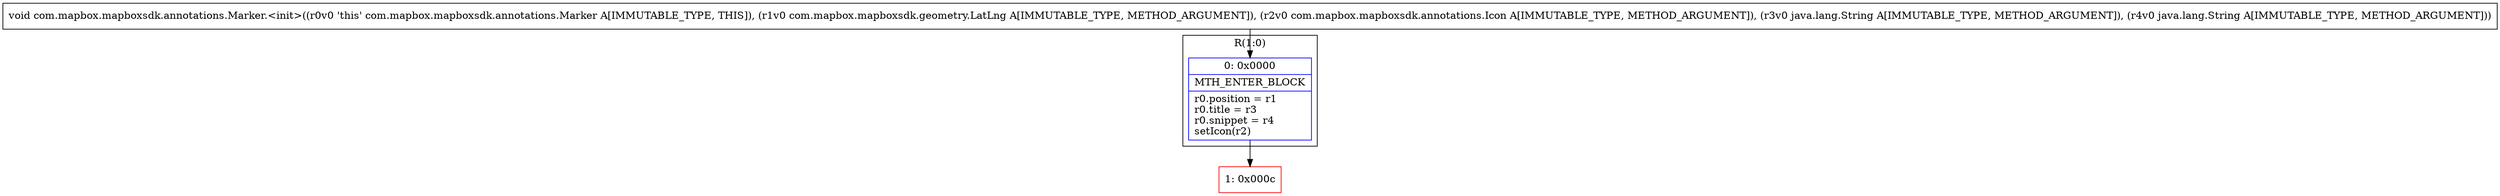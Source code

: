 digraph "CFG forcom.mapbox.mapboxsdk.annotations.Marker.\<init\>(Lcom\/mapbox\/mapboxsdk\/geometry\/LatLng;Lcom\/mapbox\/mapboxsdk\/annotations\/Icon;Ljava\/lang\/String;Ljava\/lang\/String;)V" {
subgraph cluster_Region_211448572 {
label = "R(1:0)";
node [shape=record,color=blue];
Node_0 [shape=record,label="{0\:\ 0x0000|MTH_ENTER_BLOCK\l|r0.position = r1\lr0.title = r3\lr0.snippet = r4\lsetIcon(r2)\l}"];
}
Node_1 [shape=record,color=red,label="{1\:\ 0x000c}"];
MethodNode[shape=record,label="{void com.mapbox.mapboxsdk.annotations.Marker.\<init\>((r0v0 'this' com.mapbox.mapboxsdk.annotations.Marker A[IMMUTABLE_TYPE, THIS]), (r1v0 com.mapbox.mapboxsdk.geometry.LatLng A[IMMUTABLE_TYPE, METHOD_ARGUMENT]), (r2v0 com.mapbox.mapboxsdk.annotations.Icon A[IMMUTABLE_TYPE, METHOD_ARGUMENT]), (r3v0 java.lang.String A[IMMUTABLE_TYPE, METHOD_ARGUMENT]), (r4v0 java.lang.String A[IMMUTABLE_TYPE, METHOD_ARGUMENT])) }"];
MethodNode -> Node_0;
Node_0 -> Node_1;
}

